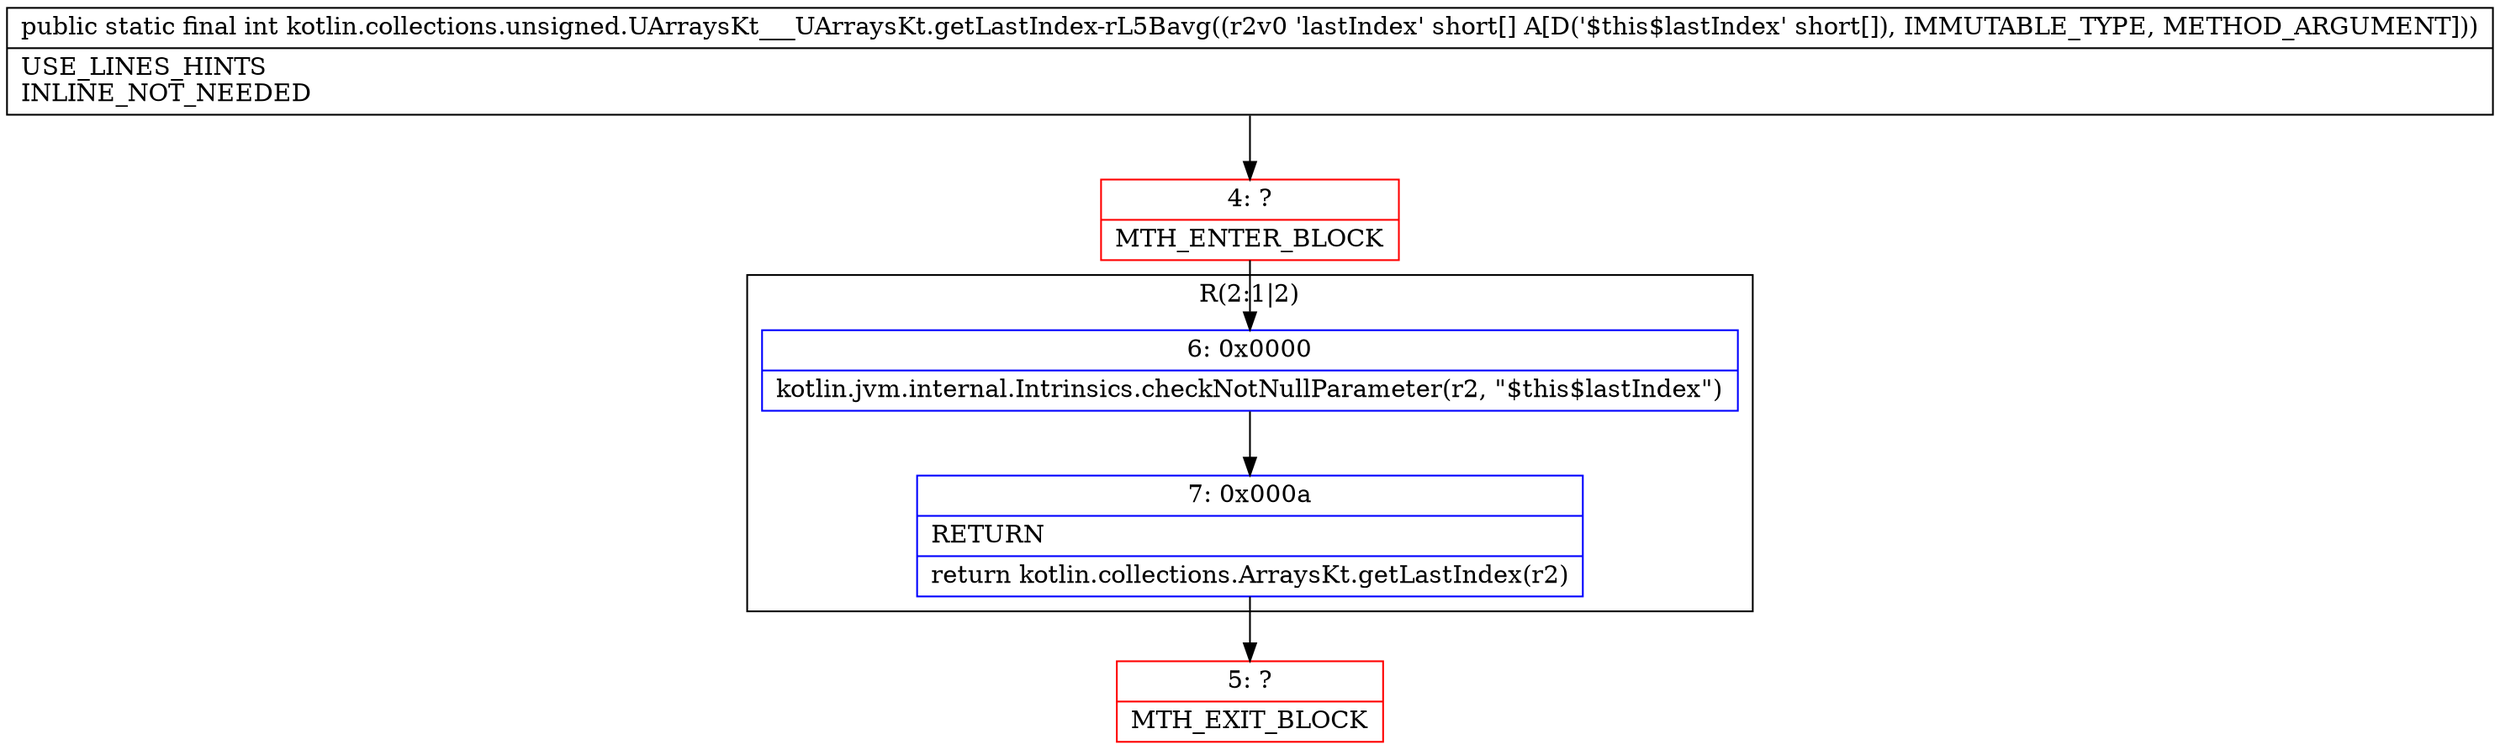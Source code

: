 digraph "CFG forkotlin.collections.unsigned.UArraysKt___UArraysKt.getLastIndex\-rL5Bavg([S)I" {
subgraph cluster_Region_167022028 {
label = "R(2:1|2)";
node [shape=record,color=blue];
Node_6 [shape=record,label="{6\:\ 0x0000|kotlin.jvm.internal.Intrinsics.checkNotNullParameter(r2, \"$this$lastIndex\")\l}"];
Node_7 [shape=record,label="{7\:\ 0x000a|RETURN\l|return kotlin.collections.ArraysKt.getLastIndex(r2)\l}"];
}
Node_4 [shape=record,color=red,label="{4\:\ ?|MTH_ENTER_BLOCK\l}"];
Node_5 [shape=record,color=red,label="{5\:\ ?|MTH_EXIT_BLOCK\l}"];
MethodNode[shape=record,label="{public static final int kotlin.collections.unsigned.UArraysKt___UArraysKt.getLastIndex\-rL5Bavg((r2v0 'lastIndex' short[] A[D('$this$lastIndex' short[]), IMMUTABLE_TYPE, METHOD_ARGUMENT]))  | USE_LINES_HINTS\lINLINE_NOT_NEEDED\l}"];
MethodNode -> Node_4;Node_6 -> Node_7;
Node_7 -> Node_5;
Node_4 -> Node_6;
}

